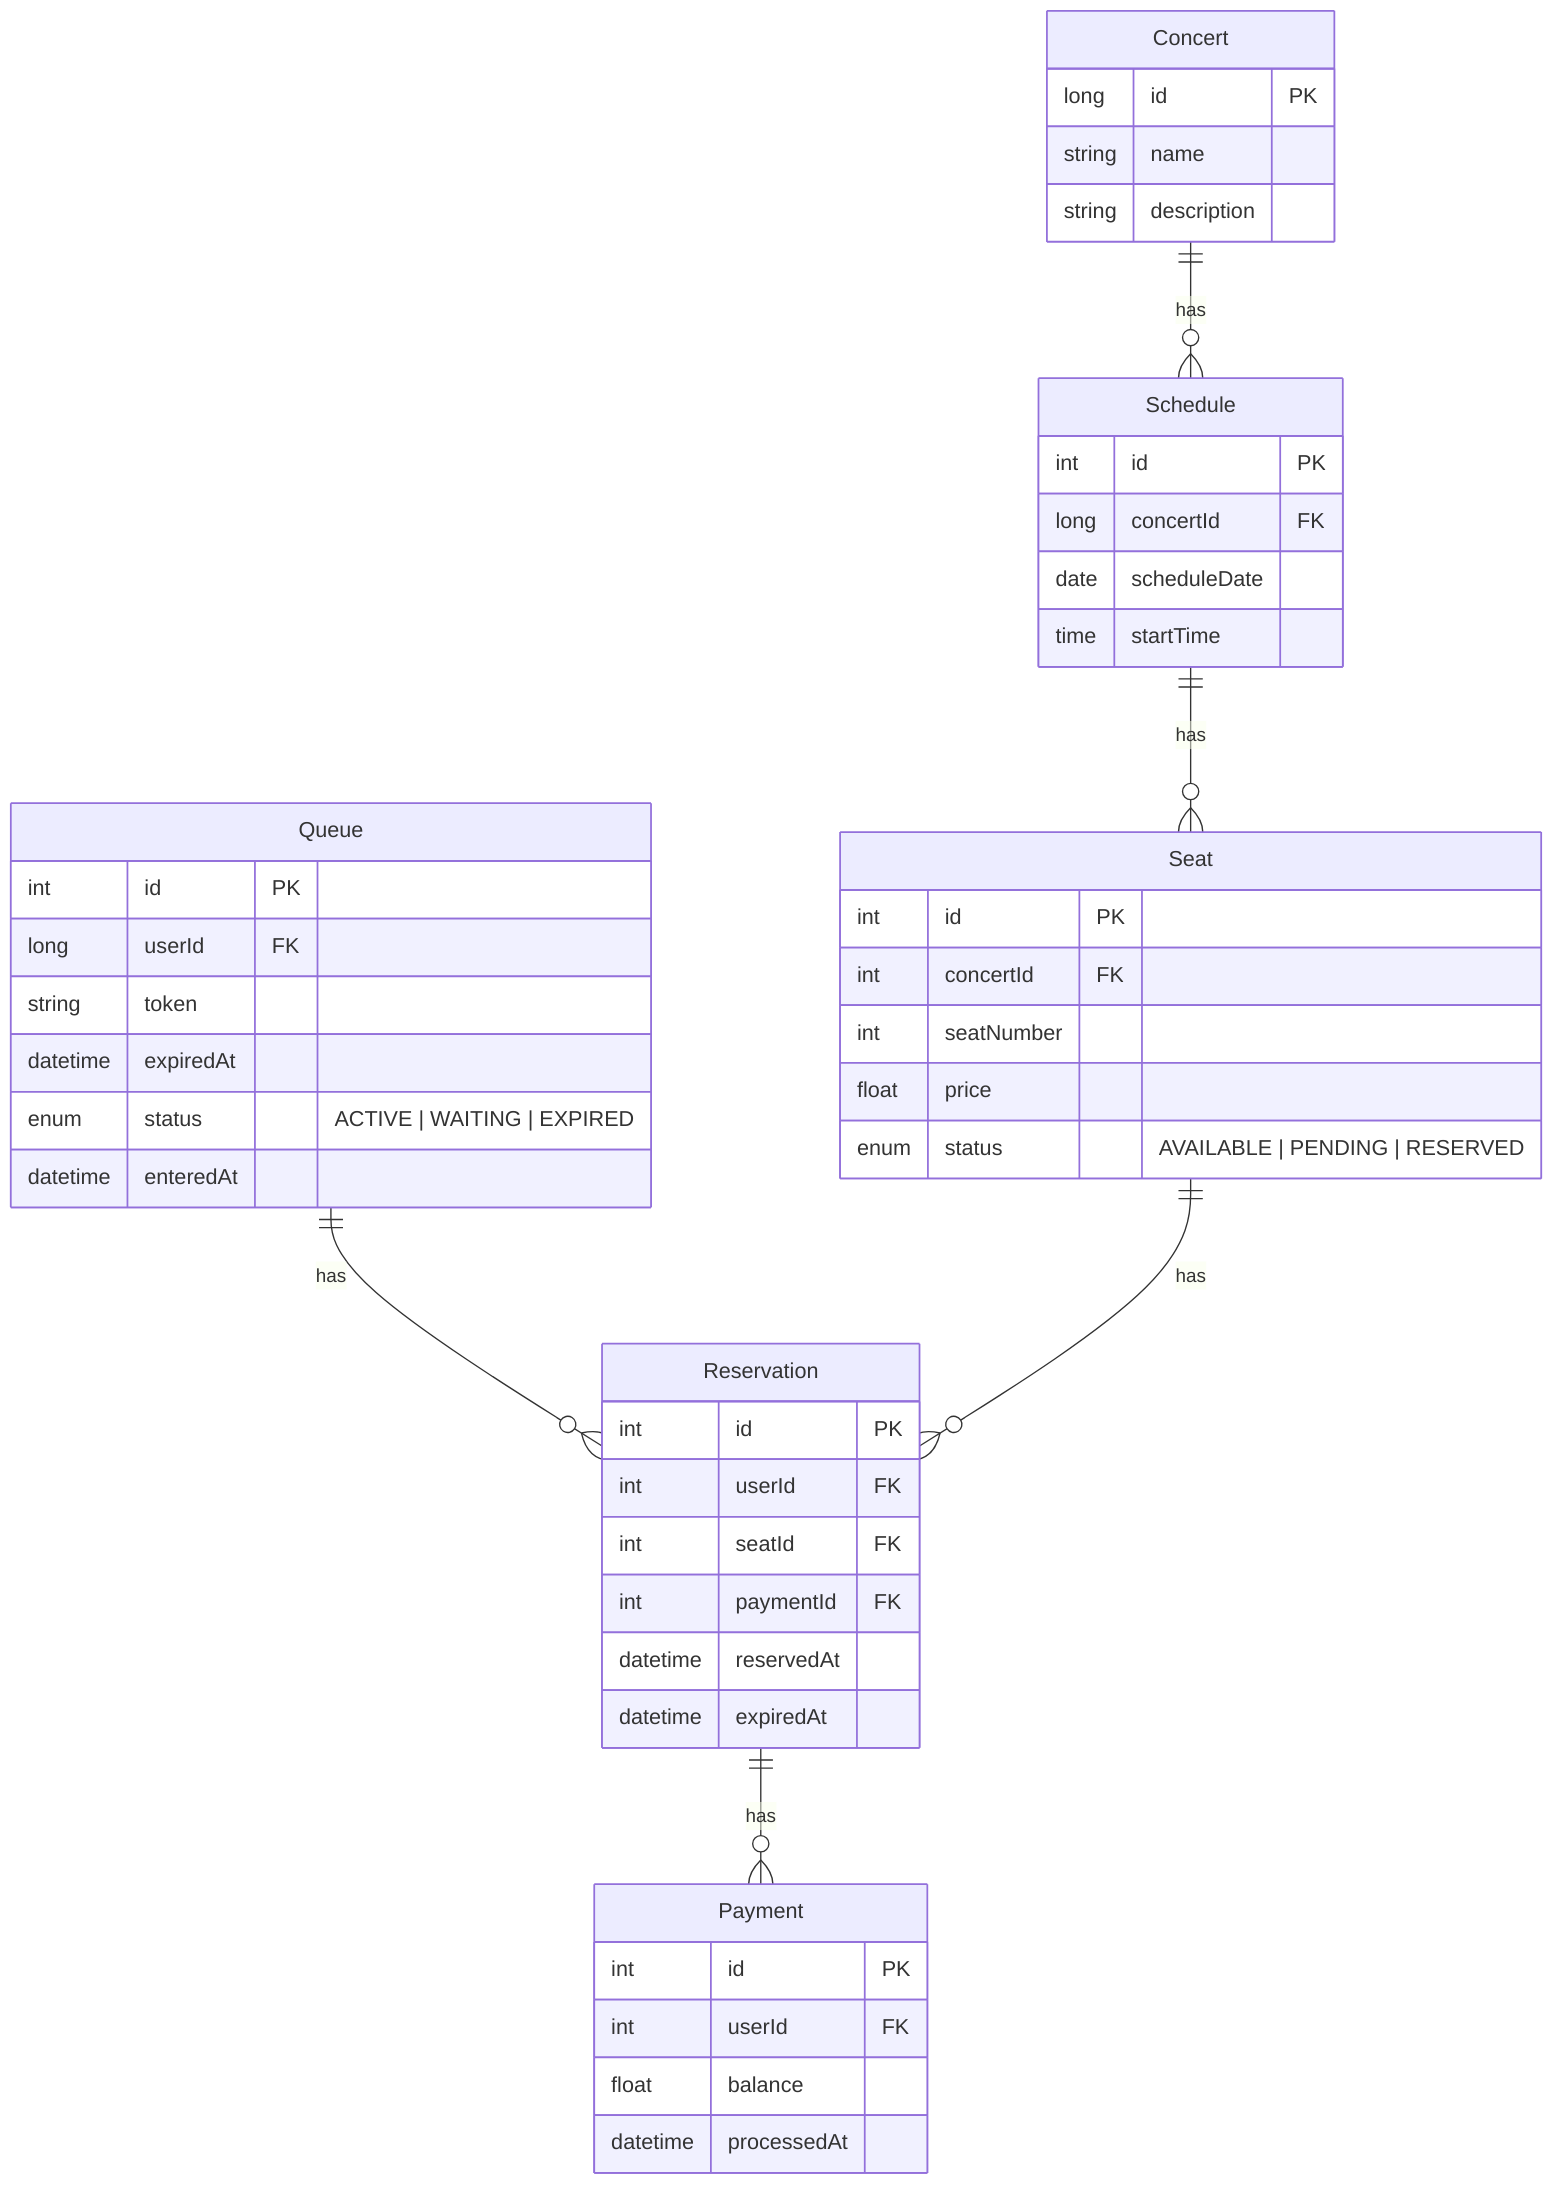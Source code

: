 erDiagram
    Queue ||--o{ Reservation : has

    Queue {
        int id PK
        long userId FK
        string token
        datetime expiredAt
        enum status "ACTIVE | WAITING | EXPIRED"
        datetime enteredAt
    }

    Concert ||--o{ Schedule : has
    Concert {
        long id PK
        string name
        string description
    }

    Schedule ||--o{ Seat : has
    Schedule {
        int id PK
        long concertId FK
        date scheduleDate
        time startTime
    }

    Seat ||--o{ Reservation : has
    Seat {
        int id PK
        int concertId FK
        int seatNumber
        float price
        enum status "AVAILABLE | PENDING | RESERVED "
    }

    Reservation ||--o{ Payment : has
    Reservation {
        int id PK
        int userId FK
        int seatId FK
        int paymentId FK
        datetime reservedAt
        datetime expiredAt
    }

    Payment {
        int id PK
        int userId FK
        float balance
        datetime processedAt
    }